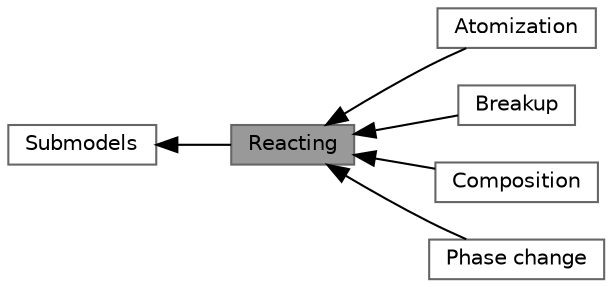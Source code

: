 digraph "Reacting"
{
 // LATEX_PDF_SIZE
  bgcolor="transparent";
  edge [fontname=Helvetica,fontsize=10,labelfontname=Helvetica,labelfontsize=10];
  node [fontname=Helvetica,fontsize=10,shape=box,height=0.2,width=0.4];
  rankdir=LR;
  Node3 [id="Node000003",label="Atomization",height=0.2,width=0.4,color="grey40", fillcolor="white", style="filled",URL="$group__grpLagrangianIntermediateAtomizationSubModels.html",tooltip=" "];
  Node4 [id="Node000004",label="Breakup",height=0.2,width=0.4,color="grey40", fillcolor="white", style="filled",URL="$group__grpLagrangianIntermediateBreakupSubModels.html",tooltip=" "];
  Node5 [id="Node000005",label="Composition",height=0.2,width=0.4,color="grey40", fillcolor="white", style="filled",URL="$group__grpLagrangianIntermediateCompositionSubModels.html",tooltip=" "];
  Node6 [id="Node000006",label="Phase change",height=0.2,width=0.4,color="grey40", fillcolor="white", style="filled",URL="$group__grpLagrangianIntermediatePhaseChangeSubModels.html",tooltip=" "];
  Node1 [id="Node000001",label="Reacting",height=0.2,width=0.4,color="gray40", fillcolor="grey60", style="filled", fontcolor="black",tooltip=" "];
  Node2 [id="Node000002",label="Submodels",height=0.2,width=0.4,color="grey40", fillcolor="white", style="filled",URL="$group__grpLagrangianIntermediateSubModels.html",tooltip=" "];
  Node2->Node1 [shape=plaintext, dir="back", style="solid"];
  Node1->Node3 [shape=plaintext, dir="back", style="solid"];
  Node1->Node4 [shape=plaintext, dir="back", style="solid"];
  Node1->Node5 [shape=plaintext, dir="back", style="solid"];
  Node1->Node6 [shape=plaintext, dir="back", style="solid"];
}
